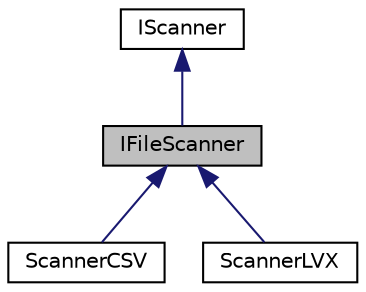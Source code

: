 digraph "IFileScanner"
{
 // LATEX_PDF_SIZE
  edge [fontname="Helvetica",fontsize="10",labelfontname="Helvetica",labelfontsize="10"];
  node [fontname="Helvetica",fontsize="10",shape=record];
  Node1 [label="IFileScanner",height=0.2,width=0.4,color="black", fillcolor="grey75", style="filled", fontcolor="black",tooltip=" "];
  Node2 -> Node1 [dir="back",color="midnightblue",fontsize="10",style="solid",fontname="Helvetica"];
  Node2 [label="IScanner",height=0.2,width=0.4,color="black", fillcolor="white", style="filled",URL="$classIScanner.html",tooltip=" "];
  Node1 -> Node3 [dir="back",color="midnightblue",fontsize="10",style="solid",fontname="Helvetica"];
  Node3 [label="ScannerCSV",height=0.2,width=0.4,color="black", fillcolor="white", style="filled",URL="$classScannerCSV.html",tooltip=" "];
  Node1 -> Node4 [dir="back",color="midnightblue",fontsize="10",style="solid",fontname="Helvetica"];
  Node4 [label="ScannerLVX",height=0.2,width=0.4,color="black", fillcolor="white", style="filled",URL="$classScannerLVX.html",tooltip=" "];
}
